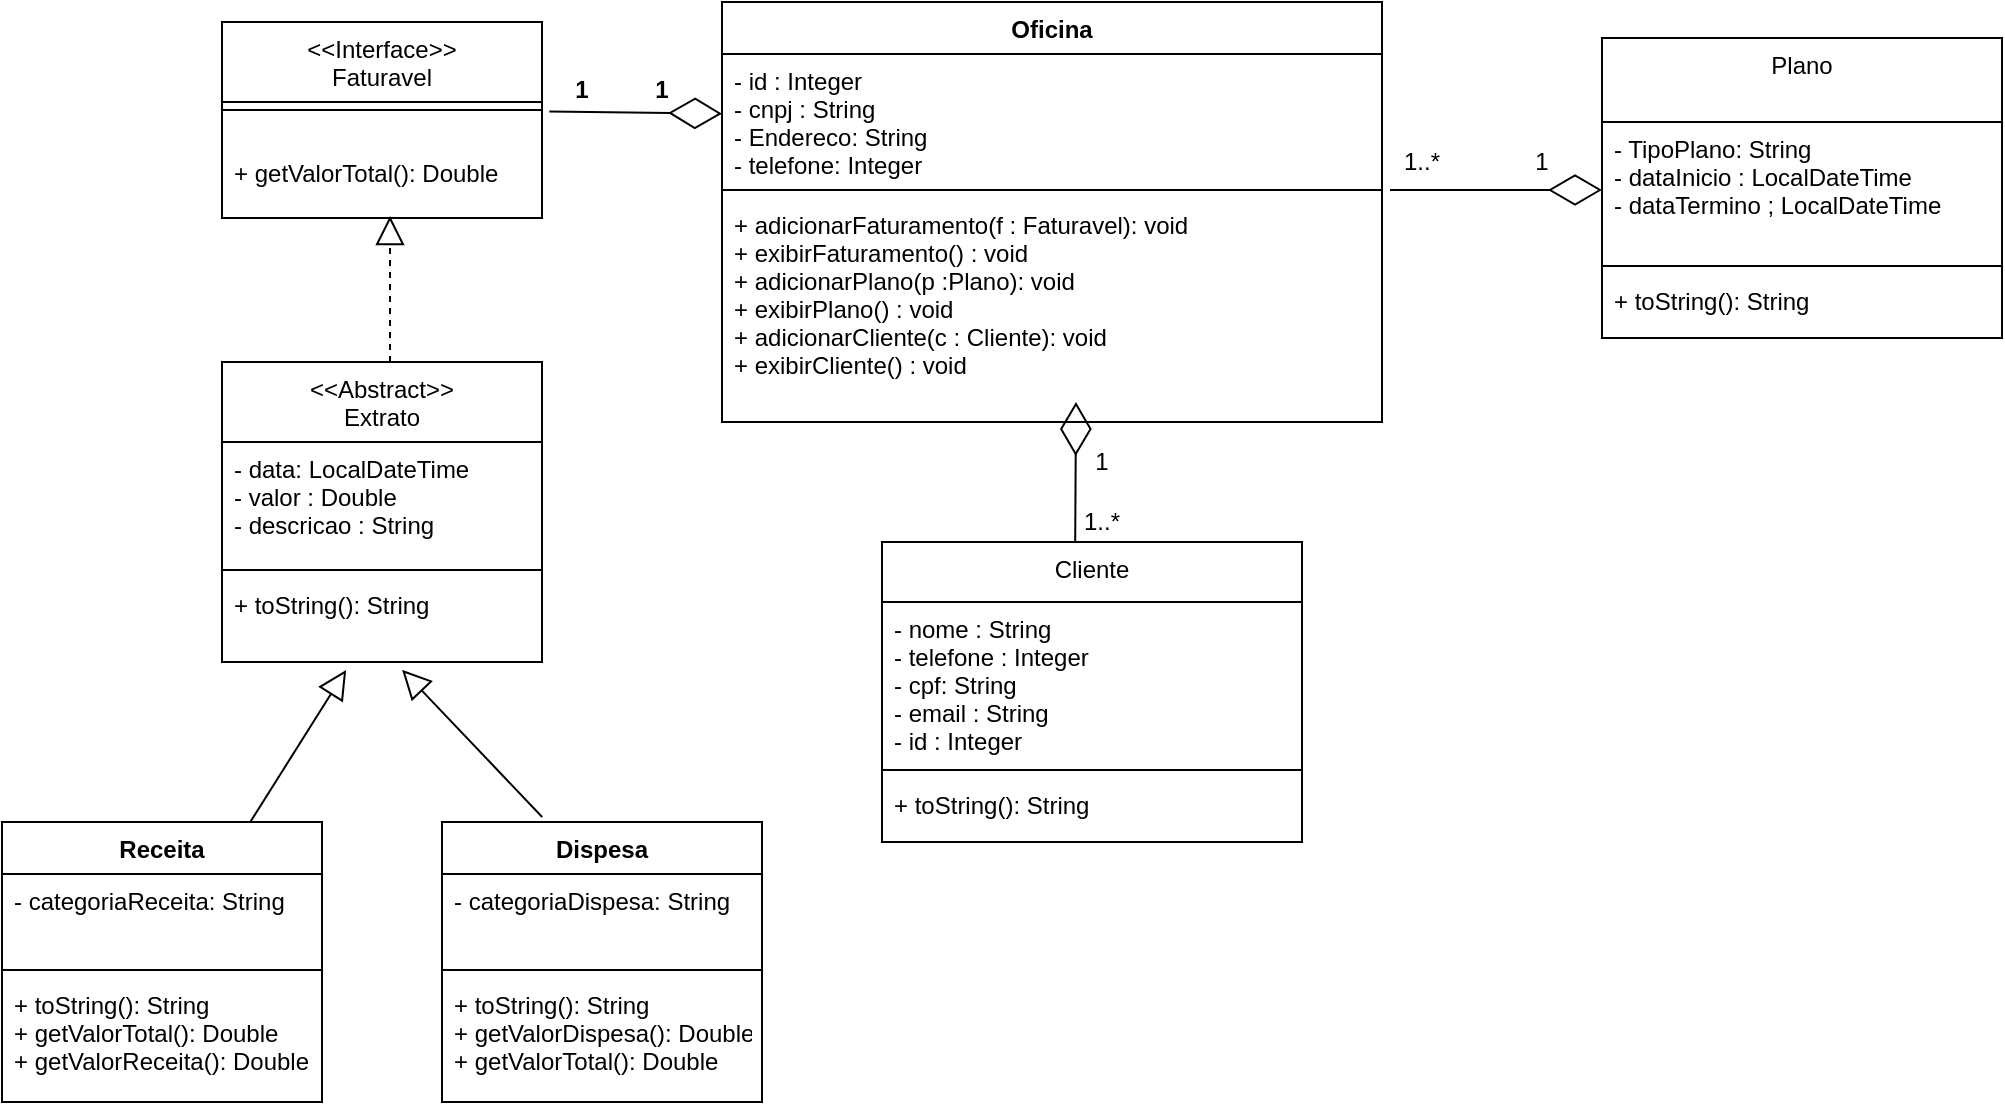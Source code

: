 <mxfile version="15.0.6" type="device"><diagram id="C5RBs43oDa-KdzZeNtuy" name="Page-1"><mxGraphModel dx="1199" dy="653" grid="1" gridSize="10" guides="1" tooltips="1" connect="1" arrows="1" fold="1" page="1" pageScale="1" pageWidth="827" pageHeight="1169" math="0" shadow="0"><root><mxCell id="WIyWlLk6GJQsqaUBKTNV-0"/><mxCell id="WIyWlLk6GJQsqaUBKTNV-1" parent="WIyWlLk6GJQsqaUBKTNV-0"/><mxCell id="Rzwizc7V3bGAePCe4OYU-0" value="&lt;&lt;Abstract&gt;&gt;&#10;Extrato" style="swimlane;fontStyle=0;align=center;verticalAlign=top;childLayout=stackLayout;horizontal=1;startSize=40;horizontalStack=0;resizeParent=1;resizeParentMax=0;resizeLast=0;collapsible=1;marginBottom=0;" parent="WIyWlLk6GJQsqaUBKTNV-1" vertex="1"><mxGeometry x="130" y="270" width="160" height="150" as="geometry"/></mxCell><mxCell id="Rzwizc7V3bGAePCe4OYU-1" value="- data: LocalDateTime&#10;- valor : Double&#10;- descricao : String" style="text;strokeColor=none;fillColor=none;align=left;verticalAlign=top;spacingLeft=4;spacingRight=4;overflow=hidden;rotatable=0;points=[[0,0.5],[1,0.5]];portConstraint=eastwest;" parent="Rzwizc7V3bGAePCe4OYU-0" vertex="1"><mxGeometry y="40" width="160" height="60" as="geometry"/></mxCell><mxCell id="Rzwizc7V3bGAePCe4OYU-2" value="" style="line;strokeWidth=1;fillColor=none;align=left;verticalAlign=middle;spacingTop=-1;spacingLeft=3;spacingRight=3;rotatable=0;labelPosition=right;points=[];portConstraint=eastwest;" parent="Rzwizc7V3bGAePCe4OYU-0" vertex="1"><mxGeometry y="100" width="160" height="8" as="geometry"/></mxCell><mxCell id="Rzwizc7V3bGAePCe4OYU-3" value="+ toString(): String" style="text;strokeColor=none;fillColor=none;align=left;verticalAlign=top;spacingLeft=4;spacingRight=4;overflow=hidden;rotatable=0;points=[[0,0.5],[1,0.5]];portConstraint=eastwest;" parent="Rzwizc7V3bGAePCe4OYU-0" vertex="1"><mxGeometry y="108" width="160" height="42" as="geometry"/></mxCell><mxCell id="Rzwizc7V3bGAePCe4OYU-4" value="Receita" style="swimlane;fontStyle=1;align=center;verticalAlign=top;childLayout=stackLayout;horizontal=1;startSize=26;horizontalStack=0;resizeParent=1;resizeParentMax=0;resizeLast=0;collapsible=1;marginBottom=0;" parent="WIyWlLk6GJQsqaUBKTNV-1" vertex="1"><mxGeometry x="20" y="500" width="160" height="140" as="geometry"/></mxCell><mxCell id="Rzwizc7V3bGAePCe4OYU-5" value="- categoriaReceita: String" style="text;strokeColor=none;fillColor=none;align=left;verticalAlign=top;spacingLeft=4;spacingRight=4;overflow=hidden;rotatable=0;points=[[0,0.5],[1,0.5]];portConstraint=eastwest;" parent="Rzwizc7V3bGAePCe4OYU-4" vertex="1"><mxGeometry y="26" width="160" height="44" as="geometry"/></mxCell><mxCell id="Rzwizc7V3bGAePCe4OYU-6" value="" style="line;strokeWidth=1;fillColor=none;align=left;verticalAlign=middle;spacingTop=-1;spacingLeft=3;spacingRight=3;rotatable=0;labelPosition=right;points=[];portConstraint=eastwest;" parent="Rzwizc7V3bGAePCe4OYU-4" vertex="1"><mxGeometry y="70" width="160" height="8" as="geometry"/></mxCell><mxCell id="Rzwizc7V3bGAePCe4OYU-7" value="+ toString(): String&#10;+ getValorTotal(): Double&#10;+ getValorReceita(): Double" style="text;strokeColor=none;fillColor=none;align=left;verticalAlign=top;spacingLeft=4;spacingRight=4;overflow=hidden;rotatable=0;points=[[0,0.5],[1,0.5]];portConstraint=eastwest;" parent="Rzwizc7V3bGAePCe4OYU-4" vertex="1"><mxGeometry y="78" width="160" height="62" as="geometry"/></mxCell><mxCell id="Rzwizc7V3bGAePCe4OYU-8" value="Dispesa" style="swimlane;fontStyle=1;align=center;verticalAlign=top;childLayout=stackLayout;horizontal=1;startSize=26;horizontalStack=0;resizeParent=1;resizeParentMax=0;resizeLast=0;collapsible=1;marginBottom=0;" parent="WIyWlLk6GJQsqaUBKTNV-1" vertex="1"><mxGeometry x="240" y="500" width="160" height="140" as="geometry"/></mxCell><mxCell id="Rzwizc7V3bGAePCe4OYU-9" value="- categoriaDispesa: String" style="text;strokeColor=none;fillColor=none;align=left;verticalAlign=top;spacingLeft=4;spacingRight=4;overflow=hidden;rotatable=0;points=[[0,0.5],[1,0.5]];portConstraint=eastwest;" parent="Rzwizc7V3bGAePCe4OYU-8" vertex="1"><mxGeometry y="26" width="160" height="44" as="geometry"/></mxCell><mxCell id="Rzwizc7V3bGAePCe4OYU-10" value="" style="line;strokeWidth=1;fillColor=none;align=left;verticalAlign=middle;spacingTop=-1;spacingLeft=3;spacingRight=3;rotatable=0;labelPosition=right;points=[];portConstraint=eastwest;" parent="Rzwizc7V3bGAePCe4OYU-8" vertex="1"><mxGeometry y="70" width="160" height="8" as="geometry"/></mxCell><mxCell id="Rzwizc7V3bGAePCe4OYU-11" value="+ toString(): String&#10;+ getValorDispesa(): Double&#10;+ getValorTotal(): Double" style="text;strokeColor=none;fillColor=none;align=left;verticalAlign=top;spacingLeft=4;spacingRight=4;overflow=hidden;rotatable=0;points=[[0,0.5],[1,0.5]];portConstraint=eastwest;" parent="Rzwizc7V3bGAePCe4OYU-8" vertex="1"><mxGeometry y="78" width="160" height="62" as="geometry"/></mxCell><mxCell id="Rzwizc7V3bGAePCe4OYU-12" value="" style="endArrow=block;endFill=0;endSize=12;html=1;entryX=0.388;entryY=1.094;entryDx=0;entryDy=0;entryPerimeter=0;" parent="WIyWlLk6GJQsqaUBKTNV-1" source="Rzwizc7V3bGAePCe4OYU-4" target="Rzwizc7V3bGAePCe4OYU-3" edge="1"><mxGeometry width="160" relative="1" as="geometry"><mxPoint x="70" y="420" as="sourcePoint"/><mxPoint x="230" y="420" as="targetPoint"/></mxGeometry></mxCell><mxCell id="Rzwizc7V3bGAePCe4OYU-13" value="" style="endArrow=block;endFill=0;endSize=12;html=1;entryX=0.563;entryY=1.094;entryDx=0;entryDy=0;entryPerimeter=0;exitX=0.313;exitY=-0.018;exitDx=0;exitDy=0;exitPerimeter=0;" parent="WIyWlLk6GJQsqaUBKTNV-1" source="Rzwizc7V3bGAePCe4OYU-8" target="Rzwizc7V3bGAePCe4OYU-3" edge="1"><mxGeometry width="160" relative="1" as="geometry"><mxPoint x="330.005" y="450" as="sourcePoint"/><mxPoint x="354.0" y="403.008" as="targetPoint"/></mxGeometry></mxCell><mxCell id="Rzwizc7V3bGAePCe4OYU-14" value="&lt;&lt;Interface&gt;&gt;&#10;Faturavel" style="swimlane;fontStyle=0;align=center;verticalAlign=top;childLayout=stackLayout;horizontal=1;startSize=40;horizontalStack=0;resizeParent=1;resizeParentMax=0;resizeLast=0;collapsible=1;marginBottom=0;" parent="WIyWlLk6GJQsqaUBKTNV-1" vertex="1"><mxGeometry x="130" y="100" width="160" height="98" as="geometry"/></mxCell><mxCell id="Rzwizc7V3bGAePCe4OYU-16" value="" style="line;strokeWidth=1;fillColor=none;align=left;verticalAlign=middle;spacingTop=-1;spacingLeft=3;spacingRight=3;rotatable=0;labelPosition=right;points=[];portConstraint=eastwest;" parent="Rzwizc7V3bGAePCe4OYU-14" vertex="1"><mxGeometry y="40" width="160" height="8" as="geometry"/></mxCell><mxCell id="Rzwizc7V3bGAePCe4OYU-17" value="&#10;+ getValorTotal(): Double" style="text;strokeColor=none;fillColor=none;align=left;verticalAlign=top;spacingLeft=4;spacingRight=4;overflow=hidden;rotatable=0;points=[[0,0.5],[1,0.5]];portConstraint=eastwest;" parent="Rzwizc7V3bGAePCe4OYU-14" vertex="1"><mxGeometry y="48" width="160" height="50" as="geometry"/></mxCell><mxCell id="Rzwizc7V3bGAePCe4OYU-18" value="" style="endArrow=block;endFill=0;endSize=12;html=1;entryX=0.525;entryY=0.98;entryDx=0;entryDy=0;entryPerimeter=0;dashed=1;" parent="WIyWlLk6GJQsqaUBKTNV-1" target="Rzwizc7V3bGAePCe4OYU-17" edge="1"><mxGeometry width="160" relative="1" as="geometry"><mxPoint x="214" y="270" as="sourcePoint"/><mxPoint x="241.06" y="217.008" as="targetPoint"/></mxGeometry></mxCell><mxCell id="Rzwizc7V3bGAePCe4OYU-19" value="Oficina" style="swimlane;fontStyle=1;align=center;verticalAlign=top;childLayout=stackLayout;horizontal=1;startSize=26;horizontalStack=0;resizeParent=1;resizeParentMax=0;resizeLast=0;collapsible=1;marginBottom=0;" parent="WIyWlLk6GJQsqaUBKTNV-1" vertex="1"><mxGeometry x="380" y="90" width="330" height="210" as="geometry"/></mxCell><mxCell id="Rzwizc7V3bGAePCe4OYU-20" value="- id : Integer&#10;- cnpj : String&#10;- Endereco: String&#10;- telefone: Integer" style="text;strokeColor=none;fillColor=none;align=left;verticalAlign=top;spacingLeft=4;spacingRight=4;overflow=hidden;rotatable=0;points=[[0,0.5],[1,0.5]];portConstraint=eastwest;" parent="Rzwizc7V3bGAePCe4OYU-19" vertex="1"><mxGeometry y="26" width="330" height="64" as="geometry"/></mxCell><mxCell id="Rzwizc7V3bGAePCe4OYU-21" value="" style="line;strokeWidth=1;fillColor=none;align=left;verticalAlign=middle;spacingTop=-1;spacingLeft=3;spacingRight=3;rotatable=0;labelPosition=right;points=[];portConstraint=eastwest;" parent="Rzwizc7V3bGAePCe4OYU-19" vertex="1"><mxGeometry y="90" width="330" height="8" as="geometry"/></mxCell><mxCell id="Rzwizc7V3bGAePCe4OYU-22" value="+ adicionarFaturamento(f : Faturavel): void&#10;+ exibirFaturamento() : void&#10;+ adicionarPlano(p :Plano): void&#10;+ exibirPlano() : void&#10;+ adicionarCliente(c : Cliente): void&#10;+ exibirCliente() : void" style="text;strokeColor=none;fillColor=none;align=left;verticalAlign=top;spacingLeft=4;spacingRight=4;overflow=hidden;rotatable=0;points=[[0,0.5],[1,0.5]];portConstraint=eastwest;" parent="Rzwizc7V3bGAePCe4OYU-19" vertex="1"><mxGeometry y="98" width="330" height="112" as="geometry"/></mxCell><mxCell id="Rzwizc7V3bGAePCe4OYU-23" value="" style="endArrow=diamondThin;endFill=0;endSize=24;html=1;exitX=1.023;exitY=-0.066;exitDx=0;exitDy=0;exitPerimeter=0;" parent="WIyWlLk6GJQsqaUBKTNV-1" source="Rzwizc7V3bGAePCe4OYU-17" target="Rzwizc7V3bGAePCe4OYU-20" edge="1"><mxGeometry width="160" relative="1" as="geometry"><mxPoint x="310" y="140" as="sourcePoint"/><mxPoint x="470" y="140" as="targetPoint"/></mxGeometry></mxCell><mxCell id="Rzwizc7V3bGAePCe4OYU-24" value="1" style="text;align=center;fontStyle=1;verticalAlign=middle;spacingLeft=3;spacingRight=3;strokeColor=none;rotatable=0;points=[[0,0.5],[1,0.5]];portConstraint=eastwest;" parent="WIyWlLk6GJQsqaUBKTNV-1" vertex="1"><mxGeometry x="270" y="120" width="80" height="26" as="geometry"/></mxCell><mxCell id="Rzwizc7V3bGAePCe4OYU-25" value="1" style="text;align=center;fontStyle=1;verticalAlign=middle;spacingLeft=3;spacingRight=3;strokeColor=none;rotatable=0;points=[[0,0.5],[1,0.5]];portConstraint=eastwest;" parent="WIyWlLk6GJQsqaUBKTNV-1" vertex="1"><mxGeometry x="310" y="120" width="80" height="26" as="geometry"/></mxCell><mxCell id="6-Lg6hj9NZbqzZbSeZgN-8" value="Plano" style="swimlane;fontStyle=0;align=center;verticalAlign=top;childLayout=stackLayout;horizontal=1;startSize=42;horizontalStack=0;resizeParent=1;resizeParentMax=0;resizeLast=0;collapsible=1;marginBottom=0;" vertex="1" parent="WIyWlLk6GJQsqaUBKTNV-1"><mxGeometry x="820" y="108" width="200" height="150" as="geometry"/></mxCell><mxCell id="6-Lg6hj9NZbqzZbSeZgN-9" value="- TipoPlano: String&#10;- dataInicio : LocalDateTime&#10;- dataTermino ; LocalDateTime" style="text;strokeColor=none;fillColor=none;align=left;verticalAlign=top;spacingLeft=4;spacingRight=4;overflow=hidden;rotatable=0;points=[[0,0.5],[1,0.5]];portConstraint=eastwest;" vertex="1" parent="6-Lg6hj9NZbqzZbSeZgN-8"><mxGeometry y="42" width="200" height="68" as="geometry"/></mxCell><mxCell id="6-Lg6hj9NZbqzZbSeZgN-10" value="" style="line;strokeWidth=1;fillColor=none;align=left;verticalAlign=middle;spacingTop=-1;spacingLeft=3;spacingRight=3;rotatable=0;labelPosition=right;points=[];portConstraint=eastwest;" vertex="1" parent="6-Lg6hj9NZbqzZbSeZgN-8"><mxGeometry y="110" width="200" height="8" as="geometry"/></mxCell><mxCell id="6-Lg6hj9NZbqzZbSeZgN-11" value="+ toString(): String" style="text;strokeColor=none;fillColor=none;align=left;verticalAlign=top;spacingLeft=4;spacingRight=4;overflow=hidden;rotatable=0;points=[[0,0.5],[1,0.5]];portConstraint=eastwest;" vertex="1" parent="6-Lg6hj9NZbqzZbSeZgN-8"><mxGeometry y="118" width="200" height="32" as="geometry"/></mxCell><mxCell id="6-Lg6hj9NZbqzZbSeZgN-12" value="Cliente" style="swimlane;fontStyle=0;align=center;verticalAlign=top;childLayout=stackLayout;horizontal=1;startSize=30;horizontalStack=0;resizeParent=1;resizeParentMax=0;resizeLast=0;collapsible=1;marginBottom=0;" vertex="1" parent="WIyWlLk6GJQsqaUBKTNV-1"><mxGeometry x="460" y="360" width="210" height="150" as="geometry"/></mxCell><mxCell id="6-Lg6hj9NZbqzZbSeZgN-13" value="- nome : String&#10;- telefone : Integer&#10;- cpf: String&#10;- email : String&#10;- id : Integer" style="text;strokeColor=none;fillColor=none;align=left;verticalAlign=top;spacingLeft=4;spacingRight=4;overflow=hidden;rotatable=0;points=[[0,0.5],[1,0.5]];portConstraint=eastwest;" vertex="1" parent="6-Lg6hj9NZbqzZbSeZgN-12"><mxGeometry y="30" width="210" height="80" as="geometry"/></mxCell><mxCell id="6-Lg6hj9NZbqzZbSeZgN-14" value="" style="line;strokeWidth=1;fillColor=none;align=left;verticalAlign=middle;spacingTop=-1;spacingLeft=3;spacingRight=3;rotatable=0;labelPosition=right;points=[];portConstraint=eastwest;" vertex="1" parent="6-Lg6hj9NZbqzZbSeZgN-12"><mxGeometry y="110" width="210" height="8" as="geometry"/></mxCell><mxCell id="6-Lg6hj9NZbqzZbSeZgN-15" value="+ toString(): String" style="text;strokeColor=none;fillColor=none;align=left;verticalAlign=top;spacingLeft=4;spacingRight=4;overflow=hidden;rotatable=0;points=[[0,0.5],[1,0.5]];portConstraint=eastwest;" vertex="1" parent="6-Lg6hj9NZbqzZbSeZgN-12"><mxGeometry y="118" width="210" height="32" as="geometry"/></mxCell><mxCell id="6-Lg6hj9NZbqzZbSeZgN-20" value="" style="endArrow=diamondThin;endFill=0;endSize=24;html=1;exitX=0.46;exitY=0;exitDx=0;exitDy=0;exitPerimeter=0;" edge="1" parent="WIyWlLk6GJQsqaUBKTNV-1" source="6-Lg6hj9NZbqzZbSeZgN-12"><mxGeometry width="160" relative="1" as="geometry"><mxPoint x="550" y="310.6" as="sourcePoint"/><mxPoint x="557" y="290" as="targetPoint"/></mxGeometry></mxCell><mxCell id="6-Lg6hj9NZbqzZbSeZgN-21" value="" style="endArrow=diamondThin;endFill=0;endSize=24;html=1;entryX=0;entryY=0.5;entryDx=0;entryDy=0;" edge="1" parent="WIyWlLk6GJQsqaUBKTNV-1" target="6-Lg6hj9NZbqzZbSeZgN-9"><mxGeometry width="160" relative="1" as="geometry"><mxPoint x="714" y="184" as="sourcePoint"/><mxPoint x="821" y="175" as="targetPoint"/></mxGeometry></mxCell><mxCell id="6-Lg6hj9NZbqzZbSeZgN-22" value="1" style="text;html=1;strokeColor=none;fillColor=none;align=center;verticalAlign=middle;whiteSpace=wrap;rounded=0;" vertex="1" parent="WIyWlLk6GJQsqaUBKTNV-1"><mxGeometry x="550" y="310" width="40" height="20" as="geometry"/></mxCell><mxCell id="6-Lg6hj9NZbqzZbSeZgN-23" value="1..*" style="text;html=1;strokeColor=none;fillColor=none;align=center;verticalAlign=middle;whiteSpace=wrap;rounded=0;" vertex="1" parent="WIyWlLk6GJQsqaUBKTNV-1"><mxGeometry x="550" y="340" width="40" height="20" as="geometry"/></mxCell><mxCell id="6-Lg6hj9NZbqzZbSeZgN-25" value="1" style="text;html=1;strokeColor=none;fillColor=none;align=center;verticalAlign=middle;whiteSpace=wrap;rounded=0;" vertex="1" parent="WIyWlLk6GJQsqaUBKTNV-1"><mxGeometry x="770" y="160" width="40" height="20" as="geometry"/></mxCell><mxCell id="6-Lg6hj9NZbqzZbSeZgN-26" value="1..*" style="text;html=1;strokeColor=none;fillColor=none;align=center;verticalAlign=middle;whiteSpace=wrap;rounded=0;" vertex="1" parent="WIyWlLk6GJQsqaUBKTNV-1"><mxGeometry x="710" y="160" width="40" height="20" as="geometry"/></mxCell></root></mxGraphModel></diagram></mxfile>